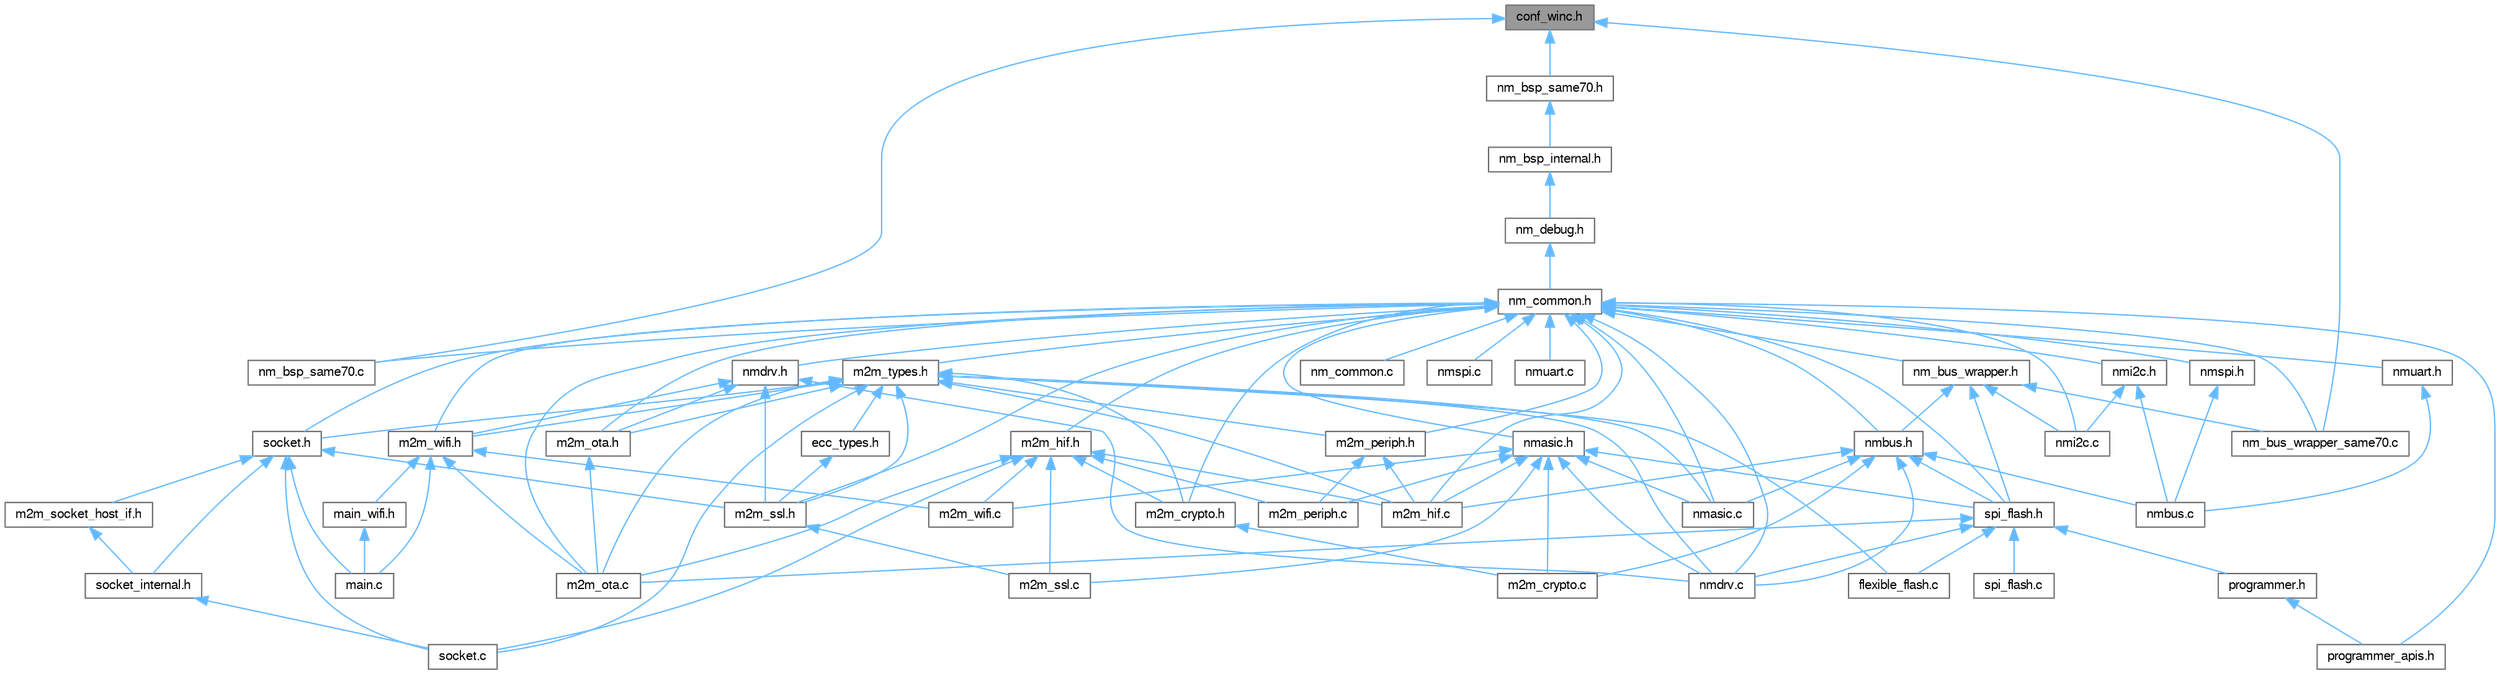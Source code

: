 digraph "conf_winc.h"
{
 // LATEX_PDF_SIZE
  bgcolor="transparent";
  edge [fontname=FreeSans,fontsize=10,labelfontname=FreeSans,labelfontsize=10];
  node [fontname=FreeSans,fontsize=10,shape=box,height=0.2,width=0.4];
  Node1 [label="conf_winc.h",height=0.2,width=0.4,color="gray40", fillcolor="grey60", style="filled", fontcolor="black",tooltip="WINC1500 configuration."];
  Node1 -> Node2 [dir="back",color="steelblue1",style="solid"];
  Node2 [label="nm_bsp_same70.c",height=0.2,width=0.4,color="grey40", fillcolor="white", style="filled",URL="$nm__bsp__same70_8c.html",tooltip="This module contains SAME70 BSP APIs implementation."];
  Node1 -> Node3 [dir="back",color="steelblue1",style="solid"];
  Node3 [label="nm_bsp_same70.h",height=0.2,width=0.4,color="grey40", fillcolor="white", style="filled",URL="$nm__bsp__same70_8h.html",tooltip="This module contains SAME70 BSP APIs declarations."];
  Node3 -> Node4 [dir="back",color="steelblue1",style="solid"];
  Node4 [label="nm_bsp_internal.h",height=0.2,width=0.4,color="grey40", fillcolor="white", style="filled",URL="$nm__bsp__internal_8h.html",tooltip="This module contains NMC1500 BSP APIs declarations."];
  Node4 -> Node5 [dir="back",color="steelblue1",style="solid"];
  Node5 [label="nm_debug.h",height=0.2,width=0.4,color="grey40", fillcolor="white", style="filled",URL="$nm__debug_8h.html",tooltip="This module contains debug APIs declarations."];
  Node5 -> Node6 [dir="back",color="steelblue1",style="solid"];
  Node6 [label="nm_common.h",height=0.2,width=0.4,color="grey40", fillcolor="white", style="filled",URL="$nm__common_8h.html",tooltip="WINC Driver Common API Declarations."];
  Node6 -> Node7 [dir="back",color="steelblue1",style="solid"];
  Node7 [label="m2m_crypto.h",height=0.2,width=0.4,color="grey40", fillcolor="white", style="filled",URL="$m2m__crypto_8h.html",tooltip="WINC Crypto Application Interface."];
  Node7 -> Node8 [dir="back",color="steelblue1",style="solid"];
  Node8 [label="m2m_crypto.c",height=0.2,width=0.4,color="grey40", fillcolor="white", style="filled",URL="$m2m__crypto_8c.html",tooltip="WINC Crypto module."];
  Node6 -> Node9 [dir="back",color="steelblue1",style="solid"];
  Node9 [label="m2m_hif.c",height=0.2,width=0.4,color="grey40", fillcolor="white", style="filled",URL="$m2m__hif_8c.html",tooltip="This module contains M2M host interface APIs implementation."];
  Node6 -> Node10 [dir="back",color="steelblue1",style="solid"];
  Node10 [label="m2m_hif.h",height=0.2,width=0.4,color="grey40", fillcolor="white", style="filled",URL="$m2m__hif_8h.html",tooltip="This module contains M2M host interface APIs implementation."];
  Node10 -> Node7 [dir="back",color="steelblue1",style="solid"];
  Node10 -> Node9 [dir="back",color="steelblue1",style="solid"];
  Node10 -> Node11 [dir="back",color="steelblue1",style="solid"];
  Node11 [label="m2m_ota.c",height=0.2,width=0.4,color="grey40", fillcolor="white", style="filled",URL="$m2m__ota_8c.html",tooltip="NMC1500 IoT OTA Interface."];
  Node10 -> Node12 [dir="back",color="steelblue1",style="solid"];
  Node12 [label="m2m_periph.c",height=0.2,width=0.4,color="grey40", fillcolor="white", style="filled",URL="$m2m__periph_8c.html",tooltip="NMC1500 Peripherials Application Interface."];
  Node10 -> Node13 [dir="back",color="steelblue1",style="solid"];
  Node13 [label="m2m_ssl.c",height=0.2,width=0.4,color="grey40", fillcolor="white", style="filled",URL="$m2m__ssl_8c.html",tooltip="This module contains M2M Wi-Fi SSL APIs implementation."];
  Node10 -> Node14 [dir="back",color="steelblue1",style="solid"];
  Node14 [label="m2m_wifi.c",height=0.2,width=0.4,color="grey40", fillcolor="white", style="filled",URL="$m2m__wifi_8c.html",tooltip="This module contains M2M Wi-Fi APIs implementation."];
  Node10 -> Node15 [dir="back",color="steelblue1",style="solid"];
  Node15 [label="socket.c",height=0.2,width=0.4,color="grey40", fillcolor="white", style="filled",URL="$socket_8c.html",tooltip="BSD compatible socket interface."];
  Node6 -> Node11 [dir="back",color="steelblue1",style="solid"];
  Node6 -> Node16 [dir="back",color="steelblue1",style="solid"];
  Node16 [label="m2m_ota.h",height=0.2,width=0.4,color="grey40", fillcolor="white", style="filled",URL="$m2m__ota_8h.html",tooltip="WINC OTA Upgrade API Interface."];
  Node16 -> Node11 [dir="back",color="steelblue1",style="solid"];
  Node6 -> Node17 [dir="back",color="steelblue1",style="solid"];
  Node17 [label="m2m_periph.h",height=0.2,width=0.4,color="grey40", fillcolor="white", style="filled",URL="$m2m__periph_8h.html",tooltip="WINC Peripherals Application Interface."];
  Node17 -> Node9 [dir="back",color="steelblue1",style="solid"];
  Node17 -> Node12 [dir="back",color="steelblue1",style="solid"];
  Node6 -> Node18 [dir="back",color="steelblue1",style="solid"];
  Node18 [label="m2m_ssl.h",height=0.2,width=0.4,color="grey40", fillcolor="white", style="filled",URL="$m2m__ssl_8h.html",tooltip="WINC Application Interface Internal Types."];
  Node18 -> Node13 [dir="back",color="steelblue1",style="solid"];
  Node6 -> Node19 [dir="back",color="steelblue1",style="solid"];
  Node19 [label="m2m_types.h",height=0.2,width=0.4,color="grey40", fillcolor="white", style="filled",URL="$m2m__types_8h.html",tooltip="WINC Application Interface Internal Types."];
  Node19 -> Node20 [dir="back",color="steelblue1",style="solid"];
  Node20 [label="ecc_types.h",height=0.2,width=0.4,color="grey40", fillcolor="white", style="filled",URL="$ecc__types_8h.html",tooltip="WINC Application Interface Internal Types."];
  Node20 -> Node18 [dir="back",color="steelblue1",style="solid"];
  Node19 -> Node21 [dir="back",color="steelblue1",style="solid"];
  Node21 [label="flexible_flash.c",height=0.2,width=0.4,color="grey40", fillcolor="white", style="filled",URL="$flexible__flash_8c.html",tooltip="WINC1500 SPI Flash."];
  Node19 -> Node7 [dir="back",color="steelblue1",style="solid"];
  Node19 -> Node9 [dir="back",color="steelblue1",style="solid"];
  Node19 -> Node11 [dir="back",color="steelblue1",style="solid"];
  Node19 -> Node16 [dir="back",color="steelblue1",style="solid"];
  Node19 -> Node17 [dir="back",color="steelblue1",style="solid"];
  Node19 -> Node18 [dir="back",color="steelblue1",style="solid"];
  Node19 -> Node22 [dir="back",color="steelblue1",style="solid"];
  Node22 [label="m2m_wifi.h",height=0.2,width=0.4,color="grey40", fillcolor="white", style="filled",URL="$m2m__wifi_8h.html",tooltip="WINC WLAN Application Interface."];
  Node22 -> Node11 [dir="back",color="steelblue1",style="solid"];
  Node22 -> Node14 [dir="back",color="steelblue1",style="solid"];
  Node22 -> Node23 [dir="back",color="steelblue1",style="solid"];
  Node23 [label="main.c",height=0.2,width=0.4,color="grey40", fillcolor="white", style="filled",URL="$main_8c.html",tooltip="SAME70 Weather Client Demo Example."];
  Node22 -> Node24 [dir="back",color="steelblue1",style="solid"];
  Node24 [label="main_wifi.h",height=0.2,width=0.4,color="grey40", fillcolor="white", style="filled",URL="$main__wifi_8h.html",tooltip="MAIN configuration."];
  Node24 -> Node23 [dir="back",color="steelblue1",style="solid"];
  Node19 -> Node25 [dir="back",color="steelblue1",style="solid"];
  Node25 [label="nmasic.c",height=0.2,width=0.4,color="grey40", fillcolor="white", style="filled",URL="$nmasic_8c.html",tooltip="This module contains NMC1500 ASIC specific internal APIs."];
  Node19 -> Node26 [dir="back",color="steelblue1",style="solid"];
  Node26 [label="nmdrv.c",height=0.2,width=0.4,color="grey40", fillcolor="white", style="filled",URL="$nmdrv_8c.html",tooltip="This module contains NMC1000 M2M driver APIs implementation."];
  Node19 -> Node15 [dir="back",color="steelblue1",style="solid"];
  Node19 -> Node27 [dir="back",color="steelblue1",style="solid"];
  Node27 [label="socket.h",height=0.2,width=0.4,color="grey40", fillcolor="white", style="filled",URL="$socket_8h.html",tooltip="WINC BSD compatible Socket Interface."];
  Node27 -> Node28 [dir="back",color="steelblue1",style="solid"];
  Node28 [label="m2m_socket_host_if.h",height=0.2,width=0.4,color="grey40", fillcolor="white", style="filled",URL="$m2m__socket__host__if_8h.html",tooltip="BSD compatible socket interface internal types."];
  Node28 -> Node29 [dir="back",color="steelblue1",style="solid"];
  Node29 [label="socket_internal.h",height=0.2,width=0.4,color="grey40", fillcolor="white", style="filled",URL="$socket__internal_8h.html",tooltip="BSD compatible socket interface internal types."];
  Node29 -> Node15 [dir="back",color="steelblue1",style="solid"];
  Node27 -> Node18 [dir="back",color="steelblue1",style="solid"];
  Node27 -> Node23 [dir="back",color="steelblue1",style="solid"];
  Node27 -> Node15 [dir="back",color="steelblue1",style="solid"];
  Node27 -> Node29 [dir="back",color="steelblue1",style="solid"];
  Node6 -> Node22 [dir="back",color="steelblue1",style="solid"];
  Node6 -> Node2 [dir="back",color="steelblue1",style="solid"];
  Node6 -> Node30 [dir="back",color="steelblue1",style="solid"];
  Node30 [label="nm_bus_wrapper.h",height=0.2,width=0.4,color="grey40", fillcolor="white", style="filled",URL="$nm__bus__wrapper_8h.html",tooltip="This module contains NMC1000 bus wrapper APIs declarations."];
  Node30 -> Node31 [dir="back",color="steelblue1",style="solid"];
  Node31 [label="nm_bus_wrapper_same70.c",height=0.2,width=0.4,color="grey40", fillcolor="white", style="filled",URL="$nm__bus__wrapper__same70_8c.html",tooltip="This module contains NMC1000 bus wrapper APIs implementation."];
  Node30 -> Node32 [dir="back",color="steelblue1",style="solid"];
  Node32 [label="nmbus.h",height=0.2,width=0.4,color="grey40", fillcolor="white", style="filled",URL="$nmbus_8h.html",tooltip="This module contains NMC1000 bus APIs implementation."];
  Node32 -> Node8 [dir="back",color="steelblue1",style="solid"];
  Node32 -> Node9 [dir="back",color="steelblue1",style="solid"];
  Node32 -> Node25 [dir="back",color="steelblue1",style="solid"];
  Node32 -> Node33 [dir="back",color="steelblue1",style="solid"];
  Node33 [label="nmbus.c",height=0.2,width=0.4,color="grey40", fillcolor="white", style="filled",URL="$nmbus_8c.html",tooltip="This module contains NMC1000 bus APIs implementation."];
  Node32 -> Node26 [dir="back",color="steelblue1",style="solid"];
  Node32 -> Node34 [dir="back",color="steelblue1",style="solid"];
  Node34 [label="spi_flash.h",height=0.2,width=0.4,color="grey40", fillcolor="white", style="filled",URL="$spi__flash_8h.html",tooltip="WINC1500 SPI Flash."];
  Node34 -> Node21 [dir="back",color="steelblue1",style="solid"];
  Node34 -> Node11 [dir="back",color="steelblue1",style="solid"];
  Node34 -> Node26 [dir="back",color="steelblue1",style="solid"];
  Node34 -> Node35 [dir="back",color="steelblue1",style="solid"];
  Node35 [label="programmer.h",height=0.2,width=0.4,color="grey40", fillcolor="white", style="filled",URL="$programmer_8h.html",tooltip="WINC Peripherals Application Interface."];
  Node35 -> Node36 [dir="back",color="steelblue1",style="solid"];
  Node36 [label="programmer_apis.h",height=0.2,width=0.4,color="grey40", fillcolor="white", style="filled",URL="$programmer__apis_8h.html",tooltip="Programmer APIs."];
  Node34 -> Node37 [dir="back",color="steelblue1",style="solid"];
  Node37 [label="spi_flash.c",height=0.2,width=0.4,color="grey40", fillcolor="white", style="filled",URL="$spi__flash_8c.html",tooltip="WINC1500 SPI Flash."];
  Node30 -> Node38 [dir="back",color="steelblue1",style="solid"];
  Node38 [label="nmi2c.c",height=0.2,width=0.4,color="grey40", fillcolor="white", style="filled",URL="$nmi2c_8c.html",tooltip="This module contains NMC1000 I2C protocol bus APIs implementation."];
  Node30 -> Node34 [dir="back",color="steelblue1",style="solid"];
  Node6 -> Node31 [dir="back",color="steelblue1",style="solid"];
  Node6 -> Node39 [dir="back",color="steelblue1",style="solid"];
  Node39 [label="nm_common.c",height=0.2,width=0.4,color="grey40", fillcolor="white", style="filled",URL="$nm__common_8c.html",tooltip="This module contains common APIs declarations."];
  Node6 -> Node25 [dir="back",color="steelblue1",style="solid"];
  Node6 -> Node40 [dir="back",color="steelblue1",style="solid"];
  Node40 [label="nmasic.h",height=0.2,width=0.4,color="grey40", fillcolor="white", style="filled",URL="$nmasic_8h.html",tooltip="This module contains NMC1500 ASIC specific internal APIs."];
  Node40 -> Node8 [dir="back",color="steelblue1",style="solid"];
  Node40 -> Node9 [dir="back",color="steelblue1",style="solid"];
  Node40 -> Node12 [dir="back",color="steelblue1",style="solid"];
  Node40 -> Node13 [dir="back",color="steelblue1",style="solid"];
  Node40 -> Node14 [dir="back",color="steelblue1",style="solid"];
  Node40 -> Node25 [dir="back",color="steelblue1",style="solid"];
  Node40 -> Node26 [dir="back",color="steelblue1",style="solid"];
  Node40 -> Node34 [dir="back",color="steelblue1",style="solid"];
  Node6 -> Node32 [dir="back",color="steelblue1",style="solid"];
  Node6 -> Node26 [dir="back",color="steelblue1",style="solid"];
  Node6 -> Node41 [dir="back",color="steelblue1",style="solid"];
  Node41 [label="nmdrv.h",height=0.2,width=0.4,color="grey40", fillcolor="white", style="filled",URL="$nmdrv_8h.html",tooltip="This module contains NMC1500 M2M driver APIs declarations."];
  Node41 -> Node16 [dir="back",color="steelblue1",style="solid"];
  Node41 -> Node18 [dir="back",color="steelblue1",style="solid"];
  Node41 -> Node22 [dir="back",color="steelblue1",style="solid"];
  Node41 -> Node26 [dir="back",color="steelblue1",style="solid"];
  Node6 -> Node38 [dir="back",color="steelblue1",style="solid"];
  Node6 -> Node42 [dir="back",color="steelblue1",style="solid"];
  Node42 [label="nmi2c.h",height=0.2,width=0.4,color="grey40", fillcolor="white", style="filled",URL="$nmi2c_8h.html",tooltip="This module contains NMC1000 I2C protocol bus APIs implementation."];
  Node42 -> Node33 [dir="back",color="steelblue1",style="solid"];
  Node42 -> Node38 [dir="back",color="steelblue1",style="solid"];
  Node6 -> Node43 [dir="back",color="steelblue1",style="solid"];
  Node43 [label="nmspi.c",height=0.2,width=0.4,color="grey40", fillcolor="white", style="filled",URL="$nmspi_8c.html",tooltip="This module contains NMC1000 SPI protocol bus APIs implementation."];
  Node6 -> Node44 [dir="back",color="steelblue1",style="solid"];
  Node44 [label="nmspi.h",height=0.2,width=0.4,color="grey40", fillcolor="white", style="filled",URL="$nmspi_8h.html",tooltip="This module contains NMC1000 SPI protocol bus APIs implementation."];
  Node44 -> Node33 [dir="back",color="steelblue1",style="solid"];
  Node6 -> Node45 [dir="back",color="steelblue1",style="solid"];
  Node45 [label="nmuart.c",height=0.2,width=0.4,color="grey40", fillcolor="white", style="filled",URL="$nmuart_8c.html",tooltip="This module contains NMC1000 UART protocol bus APIs implementation."];
  Node6 -> Node46 [dir="back",color="steelblue1",style="solid"];
  Node46 [label="nmuart.h",height=0.2,width=0.4,color="grey40", fillcolor="white", style="filled",URL="$nmuart_8h.html",tooltip="This module contains NMC1000 UART protocol bus APIs implementation."];
  Node46 -> Node33 [dir="back",color="steelblue1",style="solid"];
  Node6 -> Node36 [dir="back",color="steelblue1",style="solid"];
  Node6 -> Node27 [dir="back",color="steelblue1",style="solid"];
  Node6 -> Node34 [dir="back",color="steelblue1",style="solid"];
  Node1 -> Node31 [dir="back",color="steelblue1",style="solid"];
}
